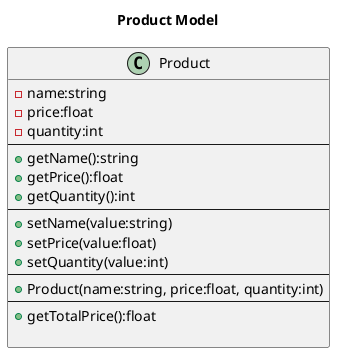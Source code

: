 @startuml Class Diagram 
title Product Model 
class Product{
    -name:string
    -price:float 
    -quantity:int 
    --
    +getName():string
    +getPrice():float
    +getQuantity():int
    --
    +setName(value:string)
    +setPrice(value:float)
    +setQuantity(value:int)
    --
    +Product(name:string, price:float, quantity:int)
    --
    +getTotalPrice():float
    
}
@enduml